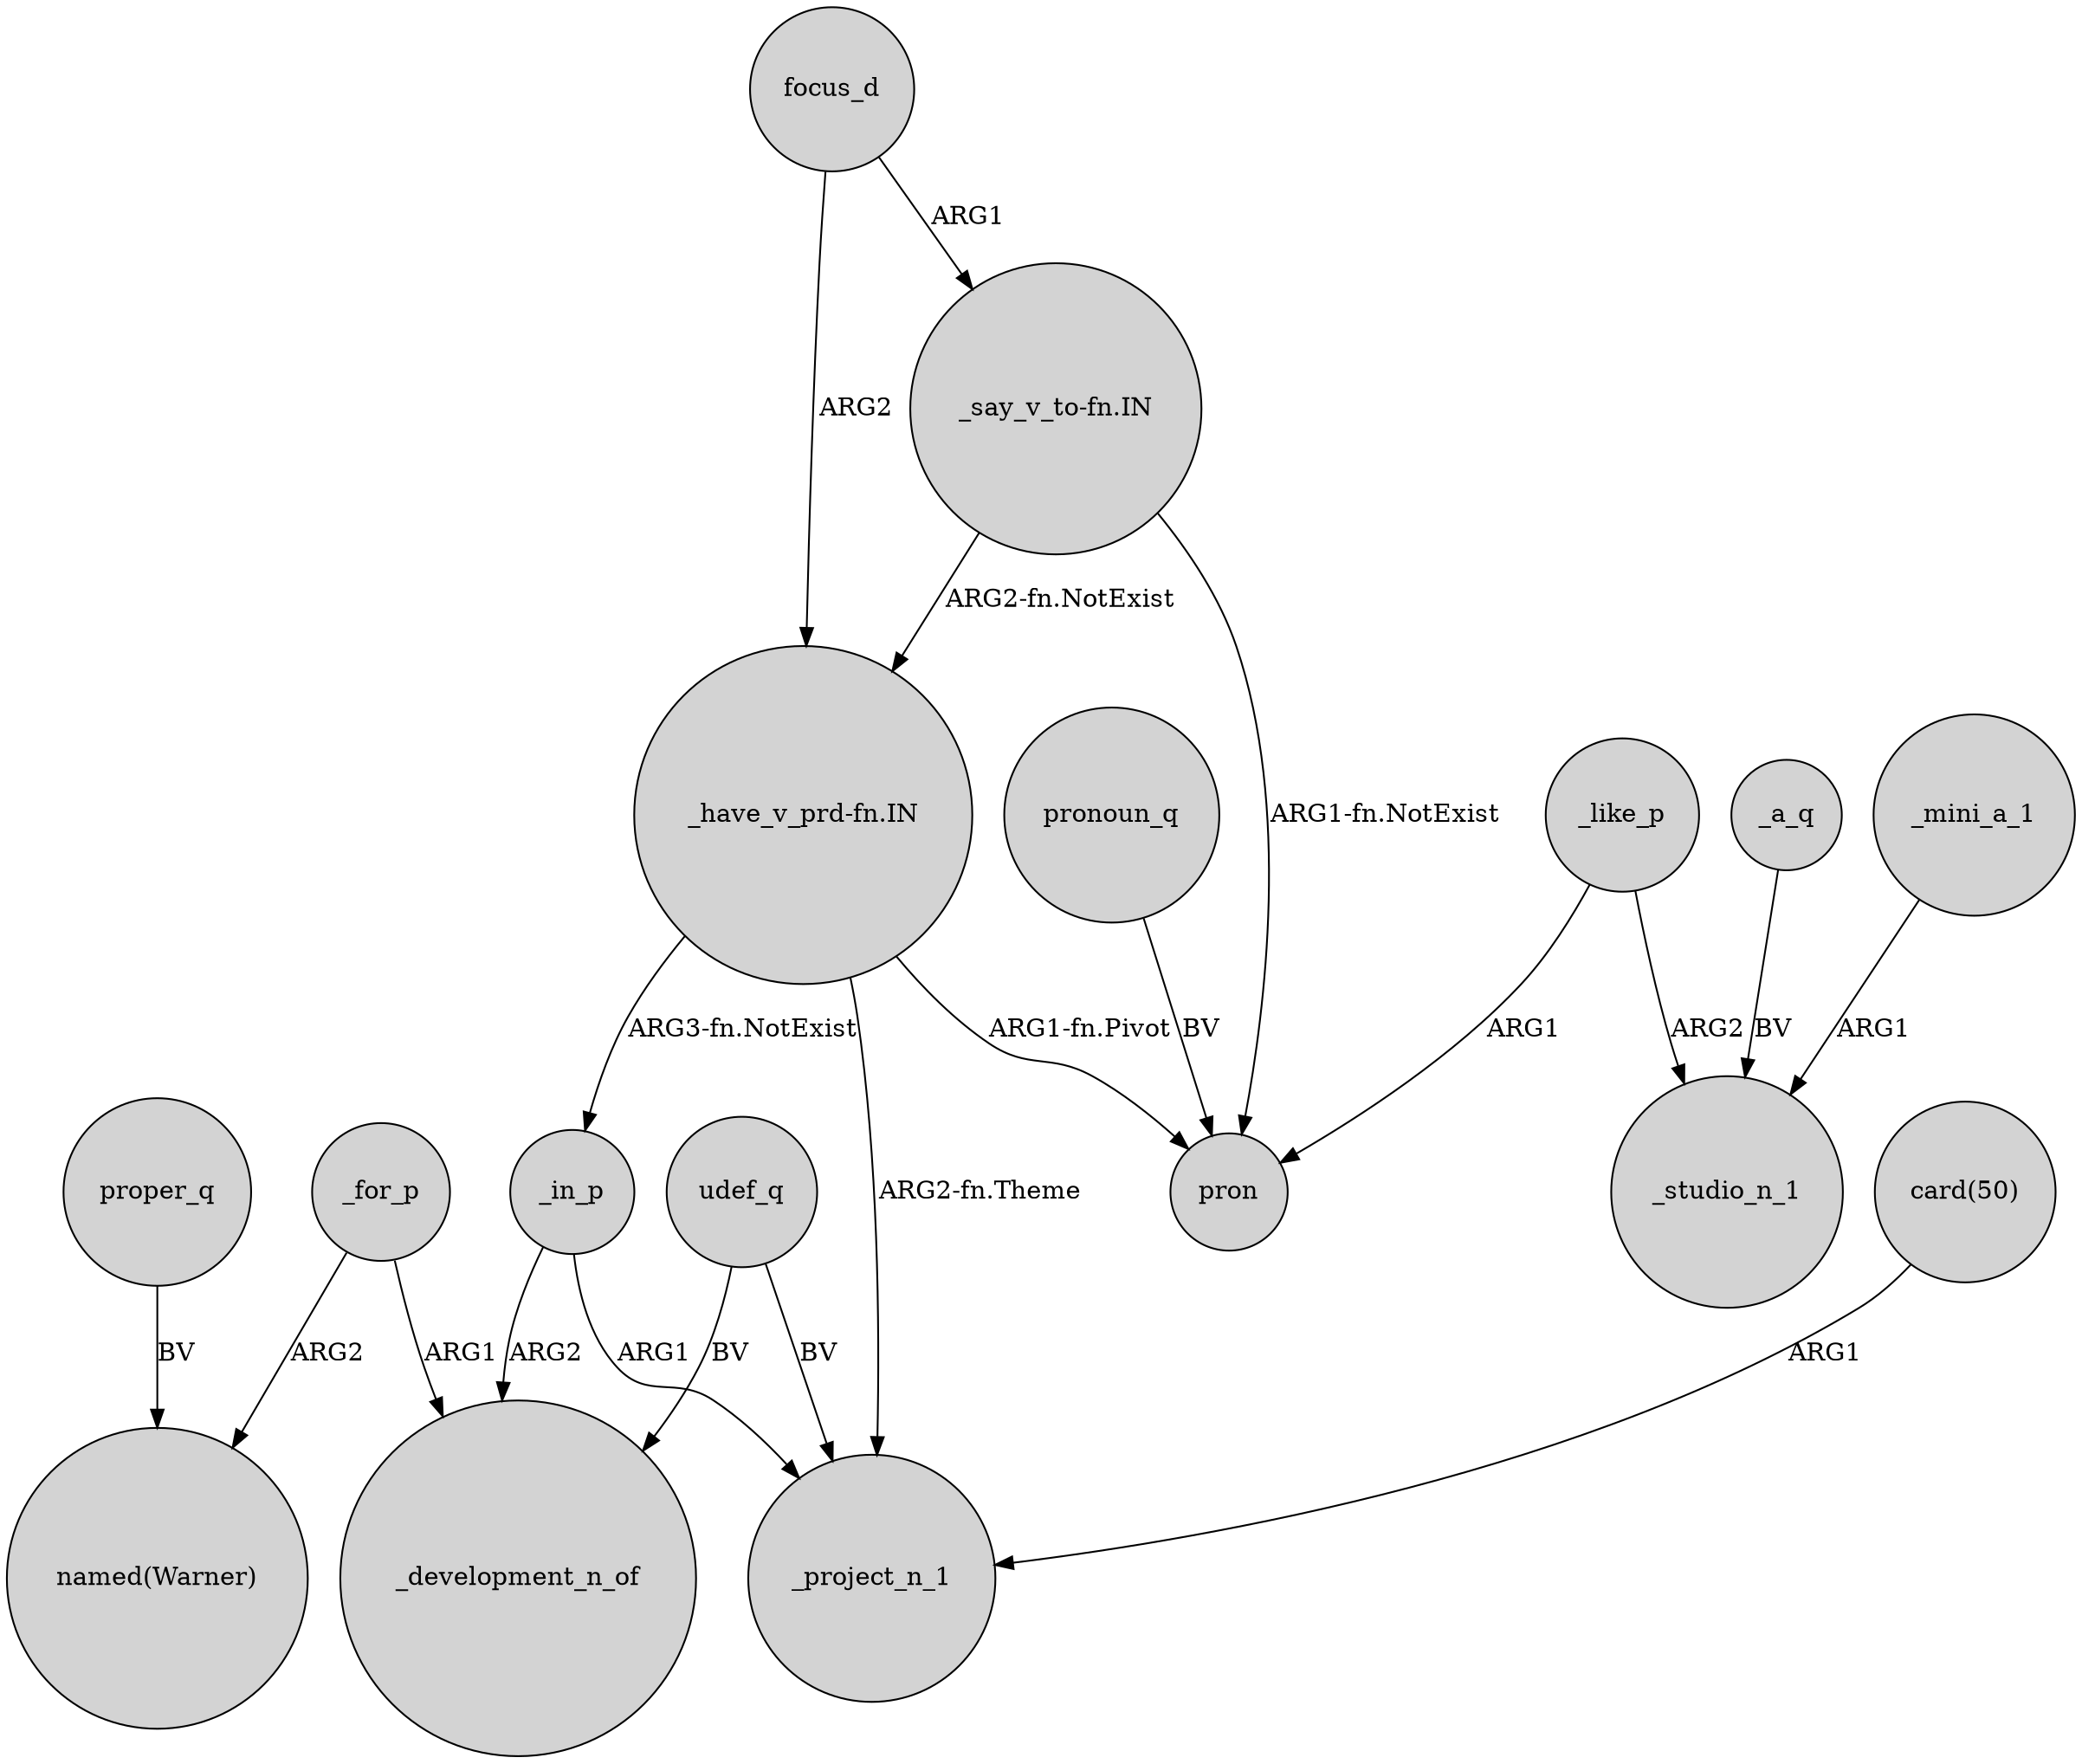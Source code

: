 digraph {
	node [shape=circle style=filled]
	_for_p -> "named(Warner)" [label=ARG2]
	"_have_v_prd-fn.IN" -> _project_n_1 [label="ARG2-fn.Theme"]
	udef_q -> _project_n_1 [label=BV]
	_in_p -> _project_n_1 [label=ARG1]
	"_say_v_to-fn.IN" -> pron [label="ARG1-fn.NotExist"]
	_like_p -> pron [label=ARG1]
	"card(50)" -> _project_n_1 [label=ARG1]
	focus_d -> "_have_v_prd-fn.IN" [label=ARG2]
	_like_p -> _studio_n_1 [label=ARG2]
	pronoun_q -> pron [label=BV]
	_a_q -> _studio_n_1 [label=BV]
	"_say_v_to-fn.IN" -> "_have_v_prd-fn.IN" [label="ARG2-fn.NotExist"]
	"_have_v_prd-fn.IN" -> _in_p [label="ARG3-fn.NotExist"]
	_for_p -> _development_n_of [label=ARG1]
	udef_q -> _development_n_of [label=BV]
	_mini_a_1 -> _studio_n_1 [label=ARG1]
	proper_q -> "named(Warner)" [label=BV]
	_in_p -> _development_n_of [label=ARG2]
	"_have_v_prd-fn.IN" -> pron [label="ARG1-fn.Pivot"]
	focus_d -> "_say_v_to-fn.IN" [label=ARG1]
}
